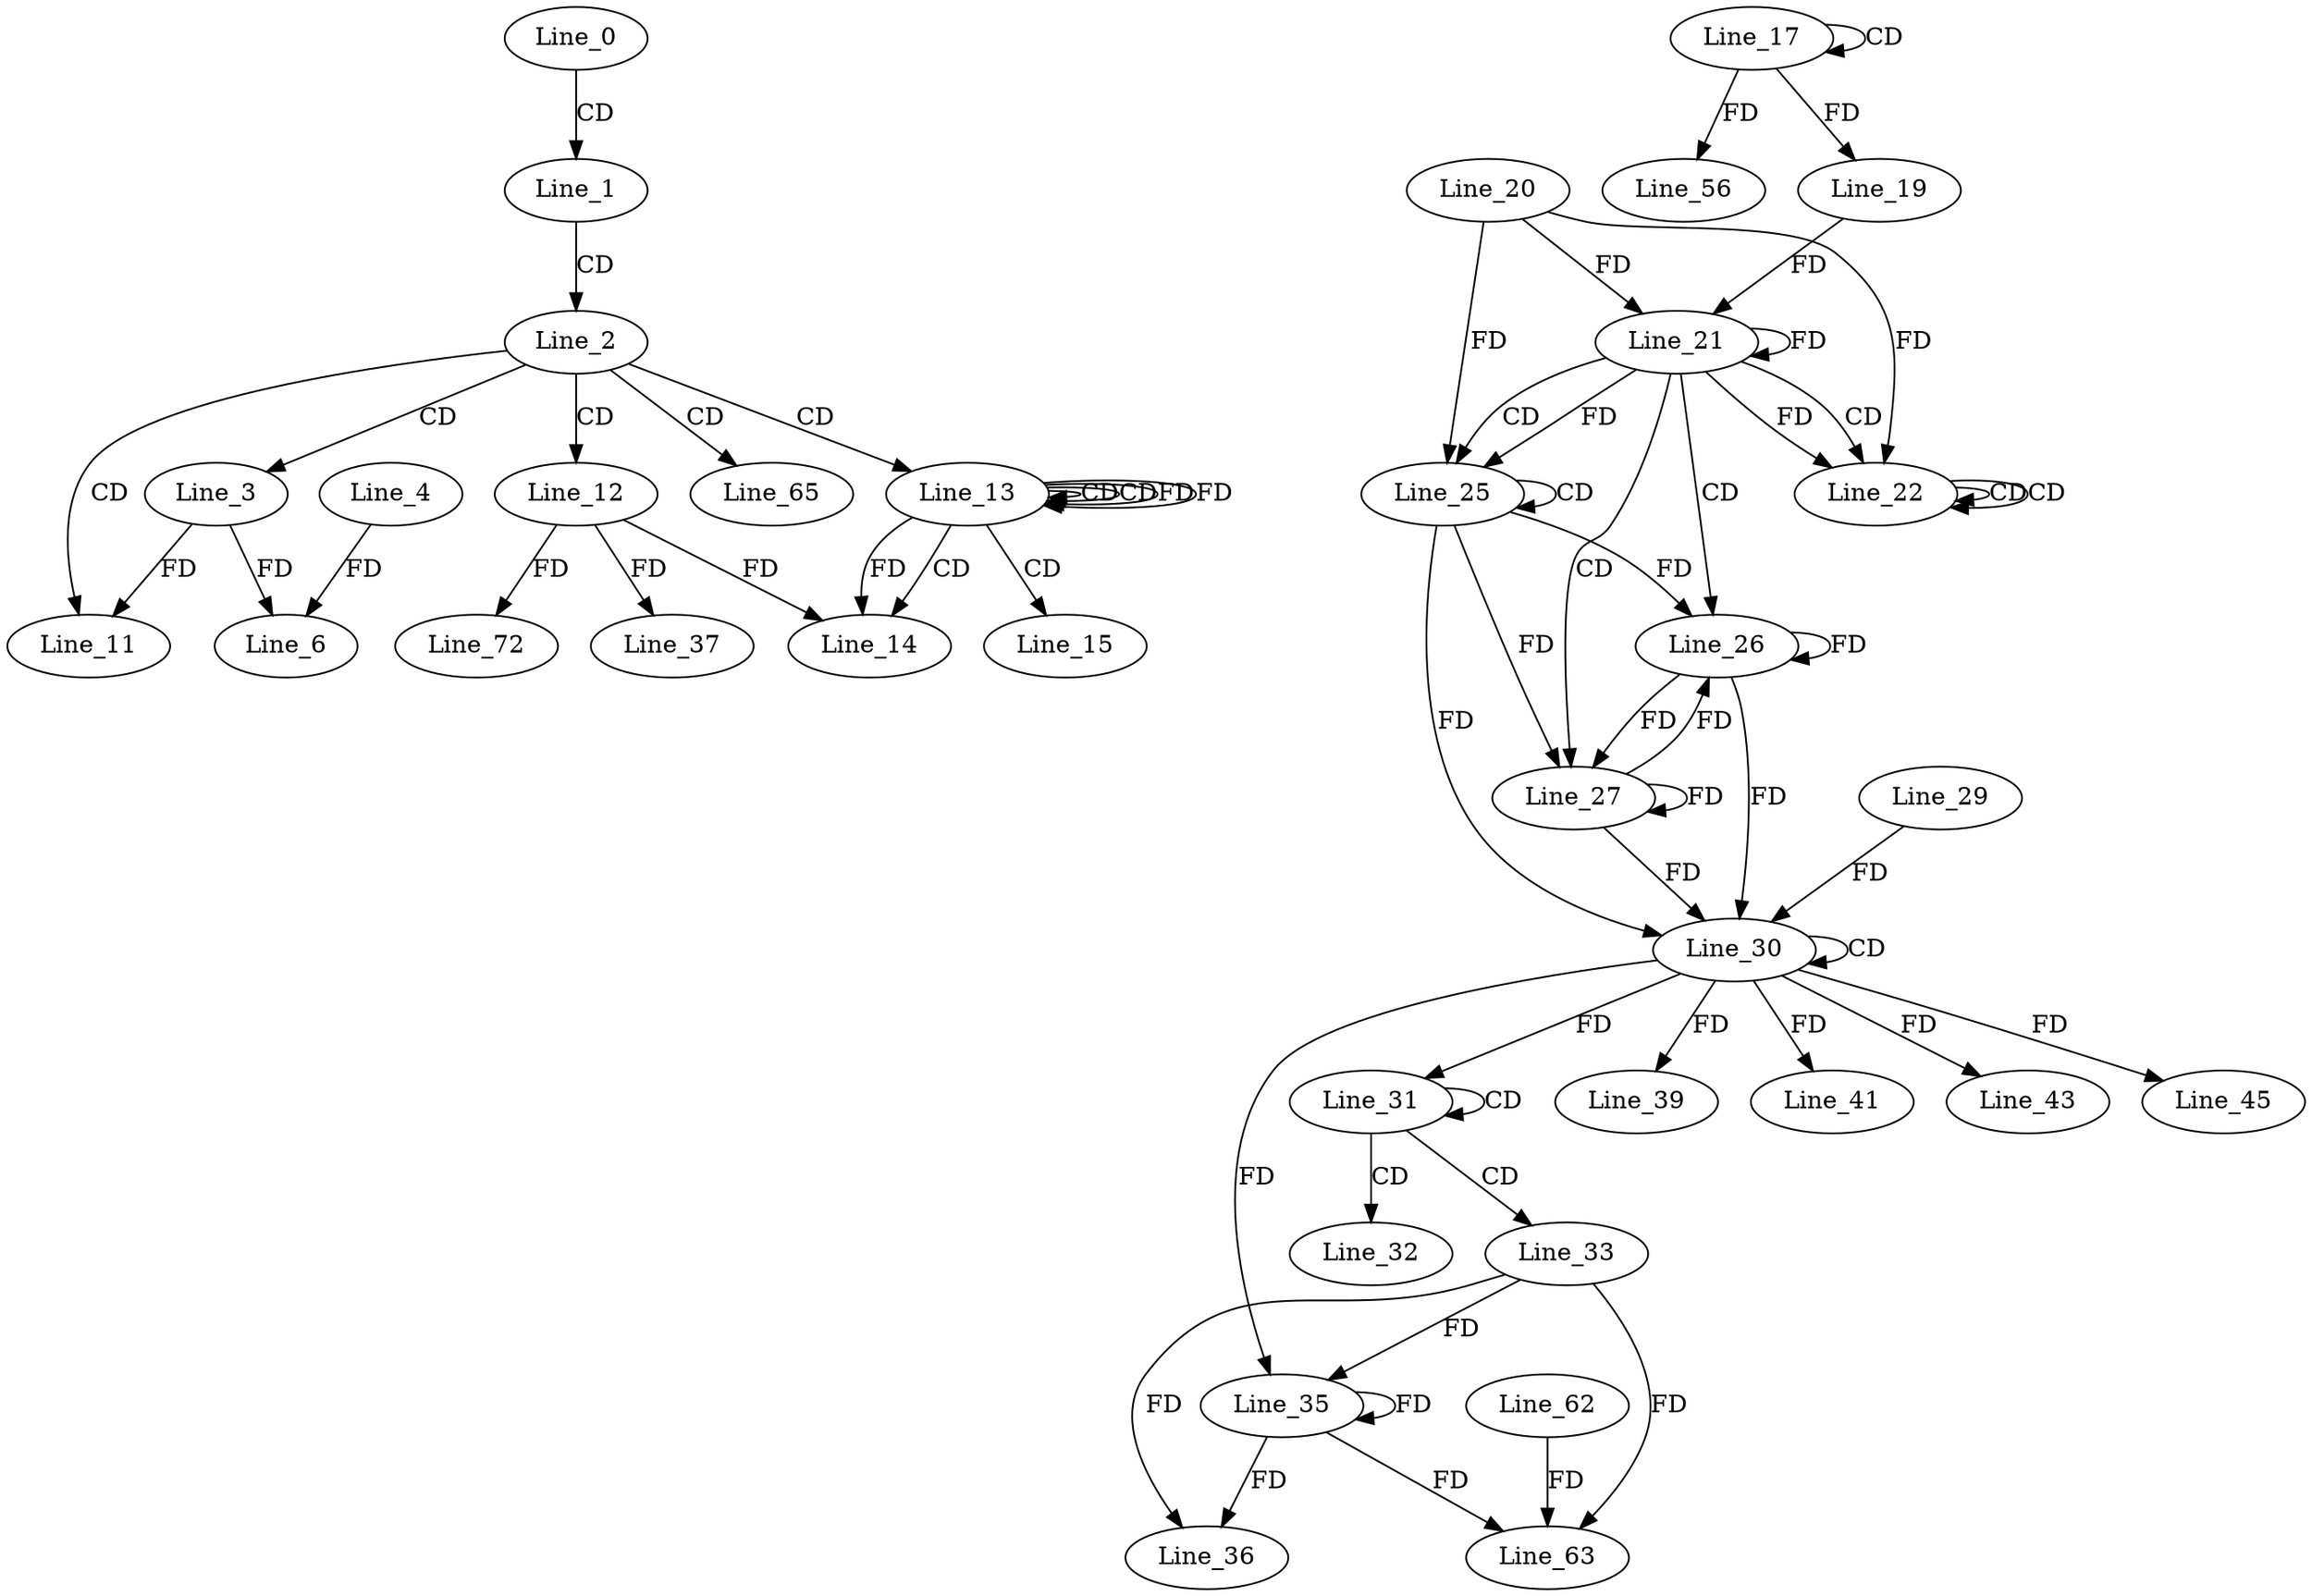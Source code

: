 digraph G {
  Line_0;
  Line_1;
  Line_2;
  Line_3;
  Line_6;
  Line_4;
  Line_6;
  Line_11;
  Line_11;
  Line_12;
  Line_13;
  Line_13;
  Line_13;
  Line_14;
  Line_15;
  Line_17;
  Line_17;
  Line_19;
  Line_21;
  Line_20;
  Line_21;
  Line_19;
  Line_21;
  Line_22;
  Line_22;
  Line_22;
  Line_22;
  Line_25;
  Line_25;
  Line_26;
  Line_26;
  Line_26;
  Line_27;
  Line_27;
  Line_30;
  Line_30;
  Line_29;
  Line_31;
  Line_31;
  Line_31;
  Line_31;
  Line_31;
  Line_32;
  Line_33;
  Line_35;
  Line_35;
  Line_36;
  Line_37;
  Line_39;
  Line_41;
  Line_43;
  Line_45;
  Line_56;
  Line_63;
  Line_62;
  Line_65;
  Line_72;
  Line_0 -> Line_1 [ label="CD" ];
  Line_1 -> Line_2 [ label="CD" ];
  Line_2 -> Line_3 [ label="CD" ];
  Line_3 -> Line_6 [ label="FD" ];
  Line_4 -> Line_6 [ label="FD" ];
  Line_2 -> Line_11 [ label="CD" ];
  Line_3 -> Line_11 [ label="FD" ];
  Line_2 -> Line_12 [ label="CD" ];
  Line_2 -> Line_13 [ label="CD" ];
  Line_13 -> Line_13 [ label="CD" ];
  Line_13 -> Line_13 [ label="CD" ];
  Line_13 -> Line_13 [ label="FD" ];
  Line_13 -> Line_14 [ label="CD" ];
  Line_12 -> Line_14 [ label="FD" ];
  Line_13 -> Line_14 [ label="FD" ];
  Line_13 -> Line_15 [ label="CD" ];
  Line_17 -> Line_17 [ label="CD" ];
  Line_17 -> Line_19 [ label="FD" ];
  Line_21 -> Line_21 [ label="FD" ];
  Line_20 -> Line_21 [ label="FD" ];
  Line_19 -> Line_21 [ label="FD" ];
  Line_21 -> Line_22 [ label="CD" ];
  Line_22 -> Line_22 [ label="CD" ];
  Line_22 -> Line_22 [ label="CD" ];
  Line_21 -> Line_22 [ label="FD" ];
  Line_20 -> Line_22 [ label="FD" ];
  Line_21 -> Line_25 [ label="CD" ];
  Line_25 -> Line_25 [ label="CD" ];
  Line_21 -> Line_25 [ label="FD" ];
  Line_20 -> Line_25 [ label="FD" ];
  Line_21 -> Line_26 [ label="CD" ];
  Line_25 -> Line_26 [ label="FD" ];
  Line_26 -> Line_26 [ label="FD" ];
  Line_21 -> Line_27 [ label="CD" ];
  Line_25 -> Line_27 [ label="FD" ];
  Line_26 -> Line_27 [ label="FD" ];
  Line_27 -> Line_27 [ label="FD" ];
  Line_30 -> Line_30 [ label="CD" ];
  Line_25 -> Line_30 [ label="FD" ];
  Line_26 -> Line_30 [ label="FD" ];
  Line_27 -> Line_30 [ label="FD" ];
  Line_29 -> Line_30 [ label="FD" ];
  Line_30 -> Line_31 [ label="FD" ];
  Line_31 -> Line_31 [ label="CD" ];
  Line_31 -> Line_32 [ label="CD" ];
  Line_31 -> Line_33 [ label="CD" ];
  Line_33 -> Line_35 [ label="FD" ];
  Line_35 -> Line_35 [ label="FD" ];
  Line_30 -> Line_35 [ label="FD" ];
  Line_33 -> Line_36 [ label="FD" ];
  Line_35 -> Line_36 [ label="FD" ];
  Line_12 -> Line_37 [ label="FD" ];
  Line_30 -> Line_39 [ label="FD" ];
  Line_30 -> Line_41 [ label="FD" ];
  Line_30 -> Line_43 [ label="FD" ];
  Line_30 -> Line_45 [ label="FD" ];
  Line_17 -> Line_56 [ label="FD" ];
  Line_33 -> Line_63 [ label="FD" ];
  Line_35 -> Line_63 [ label="FD" ];
  Line_62 -> Line_63 [ label="FD" ];
  Line_2 -> Line_65 [ label="CD" ];
  Line_12 -> Line_72 [ label="FD" ];
  Line_13 -> Line_13 [ label="FD" ];
  Line_27 -> Line_26 [ label="FD" ];
}
